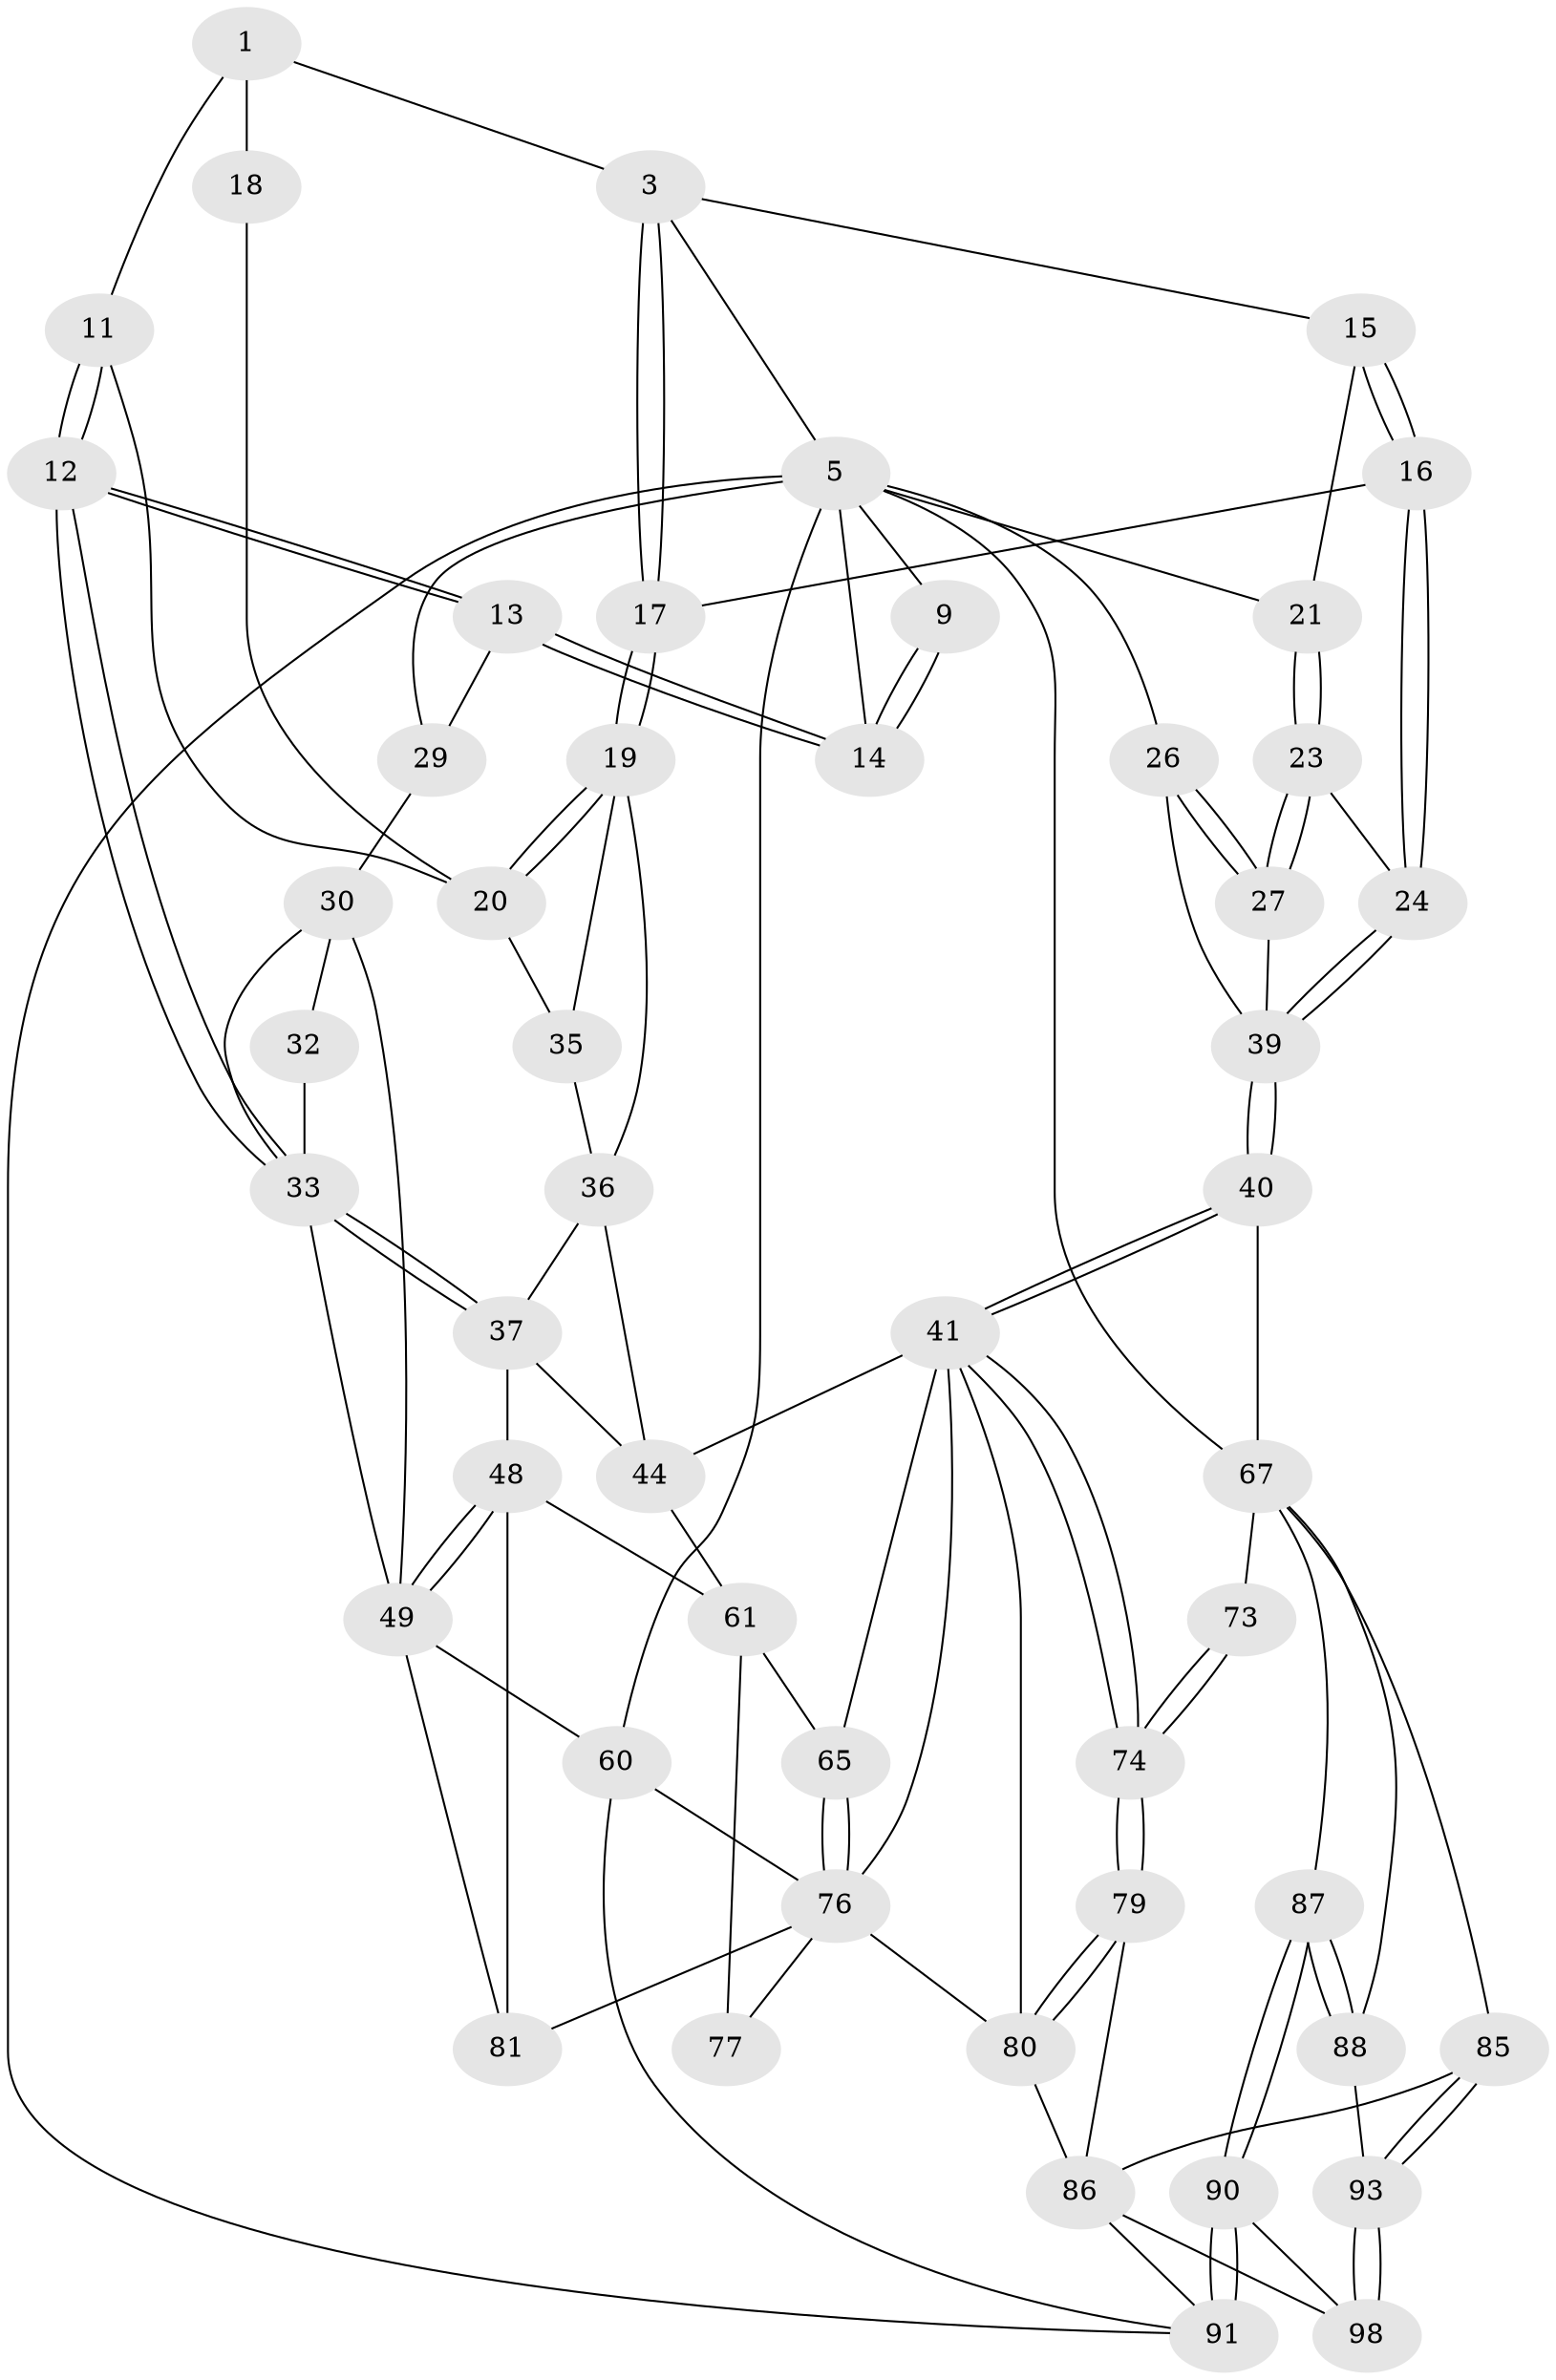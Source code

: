 // original degree distribution, {3: 0.0392156862745098, 4: 0.24509803921568626, 5: 0.45098039215686275, 6: 0.2647058823529412}
// Generated by graph-tools (version 1.1) at 2025/17/03/09/25 04:17:00]
// undirected, 51 vertices, 119 edges
graph export_dot {
graph [start="1"]
  node [color=gray90,style=filled];
  1 [pos="+0.36444625931028574+0",super="+2+10"];
  3 [pos="+0.6845388931129752+0",super="+4"];
  5 [pos="+1+0",super="+6"];
  9 [pos="+0.298397439230383+0"];
  11 [pos="+0.33449977097706324+0.10078659314922236"];
  12 [pos="+0.23804137361365837+0.12483723035583956"];
  13 [pos="+0.23787217211982756+0.12466464137621977",super="+28"];
  14 [pos="+0.23476216320367405+0.10453923163609603"];
  15 [pos="+0.7896167428409074+0"];
  16 [pos="+0.7631699055431079+0.15261937816040624"];
  17 [pos="+0.6945532482571903+0.15572990633514186"];
  18 [pos="+0.5341570908743627+0"];
  19 [pos="+0.6000078746452293+0.19066165728536671",super="+38"];
  20 [pos="+0.5363508882406226+0.007453913194464824",super="+22"];
  21 [pos="+0.9067088862271184+0.07974713203859041"];
  23 [pos="+0.9008080237994148+0.19189867390733917"];
  24 [pos="+0.8532085435175832+0.19191680273538697"];
  26 [pos="+1+0.30143106652440566",super="+70"];
  27 [pos="+0.9958497267081625+0.24812827420801054"];
  29 [pos="+0+0"];
  30 [pos="+0+0.07625880426394664",super="+31"];
  32 [pos="+0.08926872237743907+0.16779834458449605"];
  33 [pos="+0.22315700411262177+0.23092097762311392",super="+34"];
  35 [pos="+0.4091166561128198+0.17039854740980379"];
  36 [pos="+0.37757071102633327+0.25208512565243874",super="+45"];
  37 [pos="+0.29945145699747383+0.3145681497718635",super="+47"];
  39 [pos="+0.7043923502159661+0.418841018009454",super="+50"];
  40 [pos="+0.6741098596009377+0.4290017985370101"];
  41 [pos="+0.6381534282734634+0.43212777444361566",super="+42"];
  44 [pos="+0.5954676916967075+0.4144654637951775",super="+56"];
  48 [pos="+0.16300503177177894+0.42753250704802725",super="+53"];
  49 [pos="+0.09912241432780275+0.3425742178417731",super="+51"];
  60 [pos="+0+1",super="+100"];
  61 [pos="+0.30794458100427863+0.4426438458738008",super="+66+62"];
  65 [pos="+0.4066466152079699+0.5732938975973444"];
  67 [pos="+0.8734846363380714+0.5114013065517622",super="+71+68"];
  73 [pos="+0.8121886250579969+0.5859984008660091"];
  74 [pos="+0.7503108785504332+0.6517532984833435"];
  76 [pos="+0.48589891517437134+0.7112036825030392",super="+78"];
  77 [pos="+0.29946483621555847+0.6314004502806312"];
  79 [pos="+0.7411751095630223+0.7632717175693693"];
  80 [pos="+0.6078282594062039+0.7848432151132145",super="+94"];
  81 [pos="+0.18062213435470645+0.5917738806430041",super="+83"];
  85 [pos="+0.7644661562864632+0.7689545903736966"];
  86 [pos="+0.7429657549519438+0.7638612588632653",super="+96"];
  87 [pos="+1+0.7303673309043642"];
  88 [pos="+0.9532583103887834+0.7740731561364261"];
  90 [pos="+1+0.9734319532932412",super="+99"];
  91 [pos="+1+1",super="+92"];
  93 [pos="+0.8531469773968942+0.8309806628583936"];
  98 [pos="+0.865345434468459+0.8728086948048783"];
  1 -- 18 [weight=2];
  1 -- 3;
  1 -- 11;
  3 -- 17;
  3 -- 17;
  3 -- 5;
  3 -- 15;
  5 -- 21;
  5 -- 67;
  5 -- 9;
  5 -- 14;
  5 -- 26;
  5 -- 91;
  5 -- 60;
  5 -- 29;
  9 -- 14;
  9 -- 14;
  11 -- 12;
  11 -- 12;
  11 -- 20;
  12 -- 13;
  12 -- 13;
  12 -- 33;
  12 -- 33;
  13 -- 14;
  13 -- 14;
  13 -- 29;
  15 -- 16;
  15 -- 16;
  15 -- 21;
  16 -- 17;
  16 -- 24;
  16 -- 24;
  17 -- 19;
  17 -- 19;
  18 -- 20;
  19 -- 20;
  19 -- 20;
  19 -- 35;
  19 -- 36;
  20 -- 35;
  21 -- 23;
  21 -- 23;
  23 -- 24;
  23 -- 27;
  23 -- 27;
  24 -- 39;
  24 -- 39;
  26 -- 27;
  26 -- 27;
  26 -- 39;
  27 -- 39;
  29 -- 30;
  30 -- 32;
  30 -- 33;
  30 -- 49;
  32 -- 33;
  33 -- 37;
  33 -- 37;
  33 -- 49;
  35 -- 36;
  36 -- 37;
  36 -- 44;
  37 -- 48;
  37 -- 44;
  39 -- 40;
  39 -- 40;
  40 -- 41;
  40 -- 41;
  40 -- 67;
  41 -- 74;
  41 -- 74;
  41 -- 80;
  41 -- 65;
  41 -- 76;
  41 -- 44 [weight=2];
  44 -- 61;
  48 -- 49 [weight=2];
  48 -- 49;
  48 -- 81 [weight=2];
  48 -- 61;
  49 -- 81;
  49 -- 60 [weight=2];
  60 -- 91;
  60 -- 76;
  61 -- 65;
  61 -- 77 [weight=2];
  65 -- 76;
  65 -- 76;
  67 -- 73 [weight=2];
  67 -- 85;
  67 -- 87;
  67 -- 88;
  73 -- 74;
  73 -- 74;
  74 -- 79;
  74 -- 79;
  76 -- 80;
  76 -- 81;
  76 -- 77;
  79 -- 80;
  79 -- 80;
  79 -- 86;
  80 -- 86;
  85 -- 86;
  85 -- 93;
  85 -- 93;
  86 -- 98;
  86 -- 91;
  87 -- 88;
  87 -- 88;
  87 -- 90;
  87 -- 90;
  88 -- 93;
  90 -- 91 [weight=3];
  90 -- 91;
  90 -- 98;
  93 -- 98;
  93 -- 98;
}
